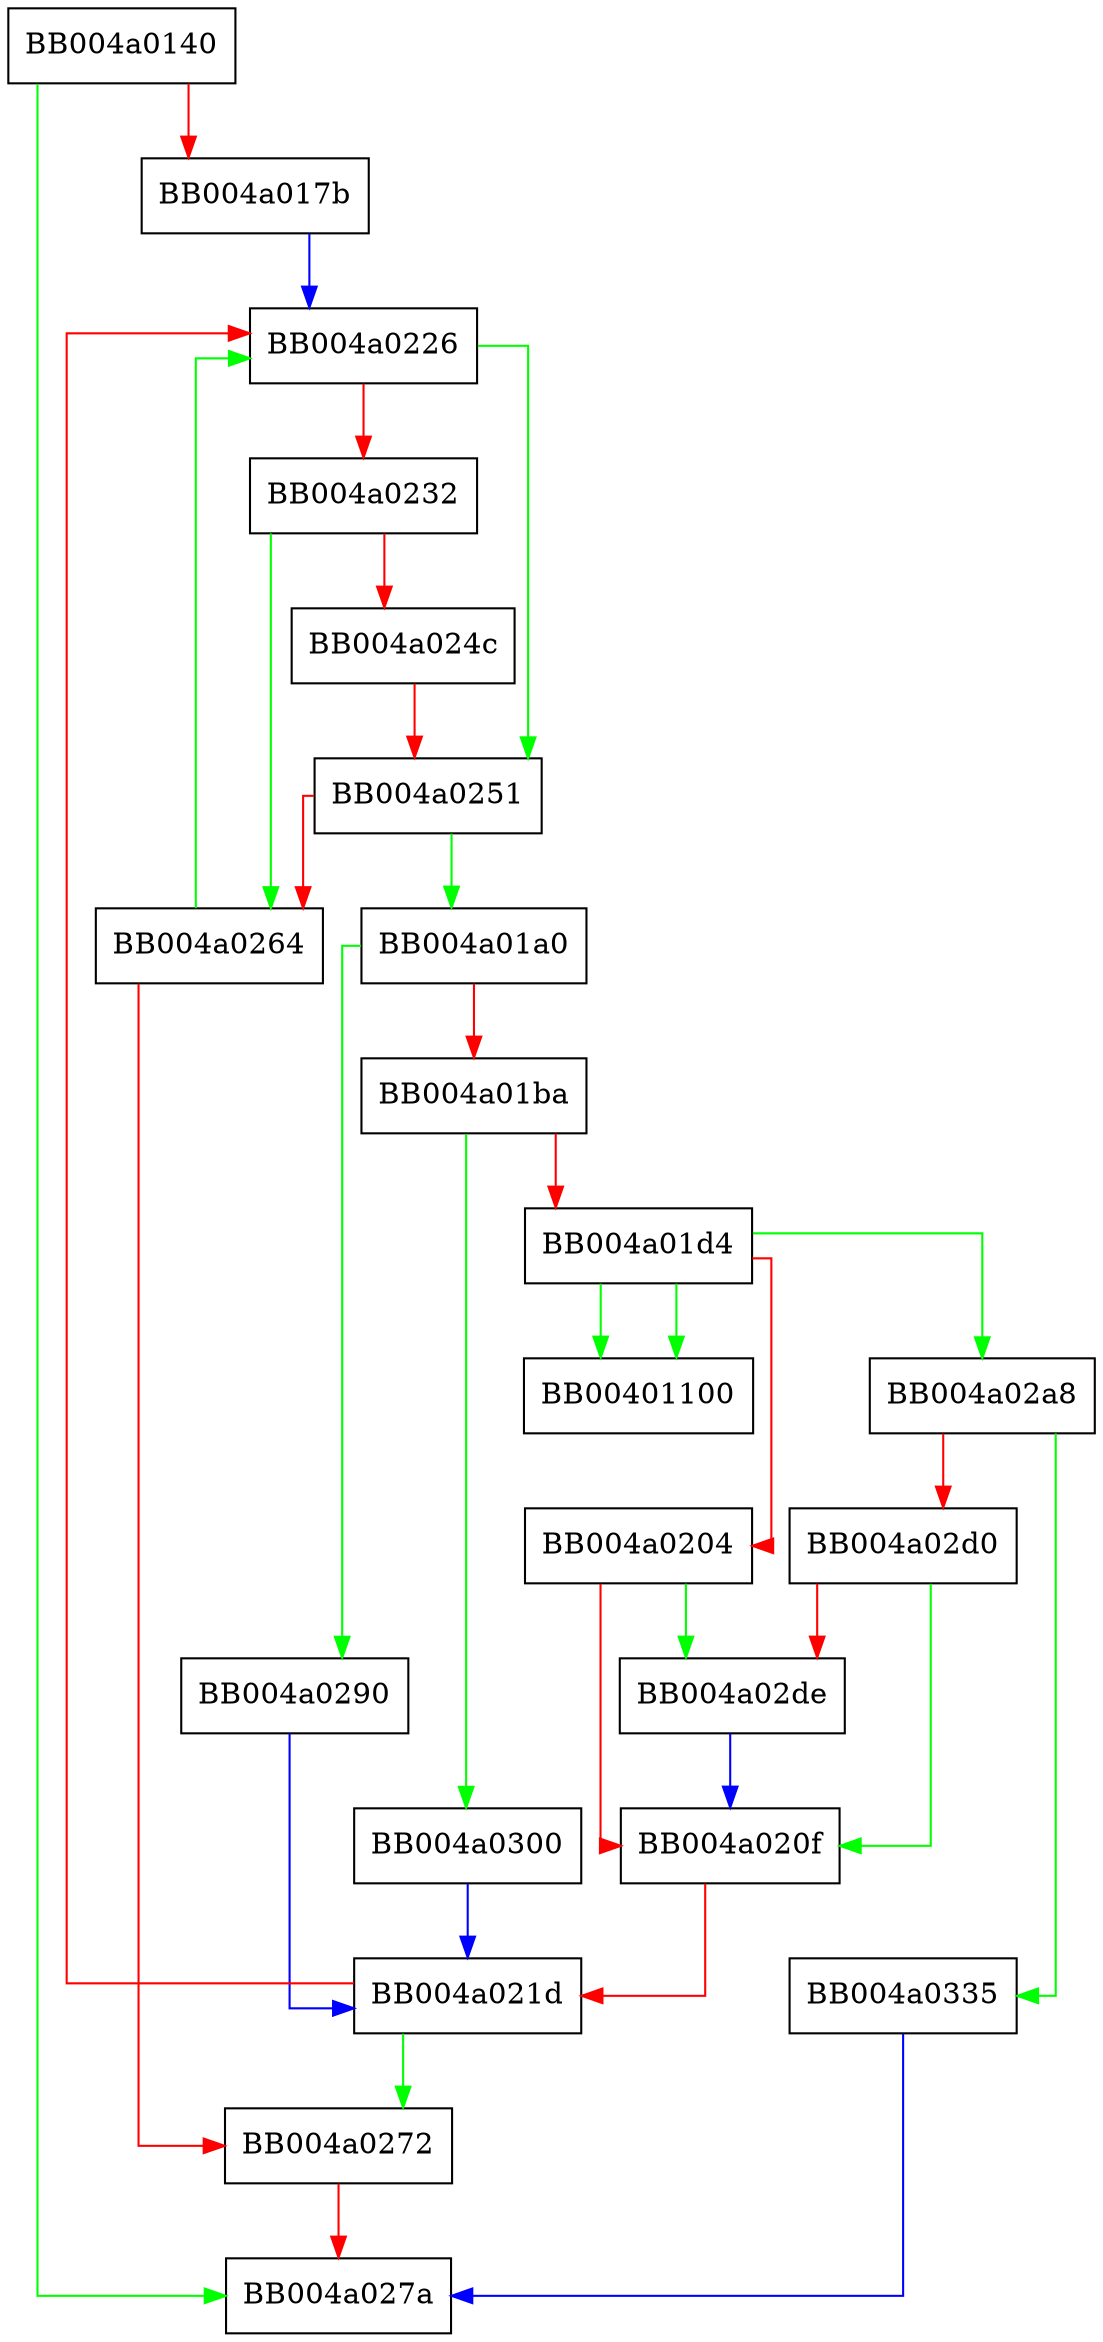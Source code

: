 digraph SSL_get1_builtin_sigalgs {
  node [shape="box"];
  graph [splines=ortho];
  BB004a0140 -> BB004a027a [color="green"];
  BB004a0140 -> BB004a017b [color="red"];
  BB004a017b -> BB004a0226 [color="blue"];
  BB004a01a0 -> BB004a0290 [color="green"];
  BB004a01a0 -> BB004a01ba [color="red"];
  BB004a01ba -> BB004a0300 [color="green"];
  BB004a01ba -> BB004a01d4 [color="red"];
  BB004a01d4 -> BB00401100 [color="green"];
  BB004a01d4 -> BB00401100 [color="green"];
  BB004a01d4 -> BB004a02a8 [color="green"];
  BB004a01d4 -> BB004a0204 [color="red"];
  BB004a0204 -> BB004a02de [color="green"];
  BB004a0204 -> BB004a020f [color="red"];
  BB004a020f -> BB004a021d [color="red"];
  BB004a021d -> BB004a0272 [color="green"];
  BB004a021d -> BB004a0226 [color="red"];
  BB004a0226 -> BB004a0251 [color="green"];
  BB004a0226 -> BB004a0232 [color="red"];
  BB004a0232 -> BB004a0264 [color="green"];
  BB004a0232 -> BB004a024c [color="red"];
  BB004a024c -> BB004a0251 [color="red"];
  BB004a0251 -> BB004a01a0 [color="green"];
  BB004a0251 -> BB004a0264 [color="red"];
  BB004a0264 -> BB004a0226 [color="green"];
  BB004a0264 -> BB004a0272 [color="red"];
  BB004a0272 -> BB004a027a [color="red"];
  BB004a0290 -> BB004a021d [color="blue"];
  BB004a02a8 -> BB004a0335 [color="green"];
  BB004a02a8 -> BB004a02d0 [color="red"];
  BB004a02d0 -> BB004a020f [color="green"];
  BB004a02d0 -> BB004a02de [color="red"];
  BB004a02de -> BB004a020f [color="blue"];
  BB004a0300 -> BB004a021d [color="blue"];
  BB004a0335 -> BB004a027a [color="blue"];
}